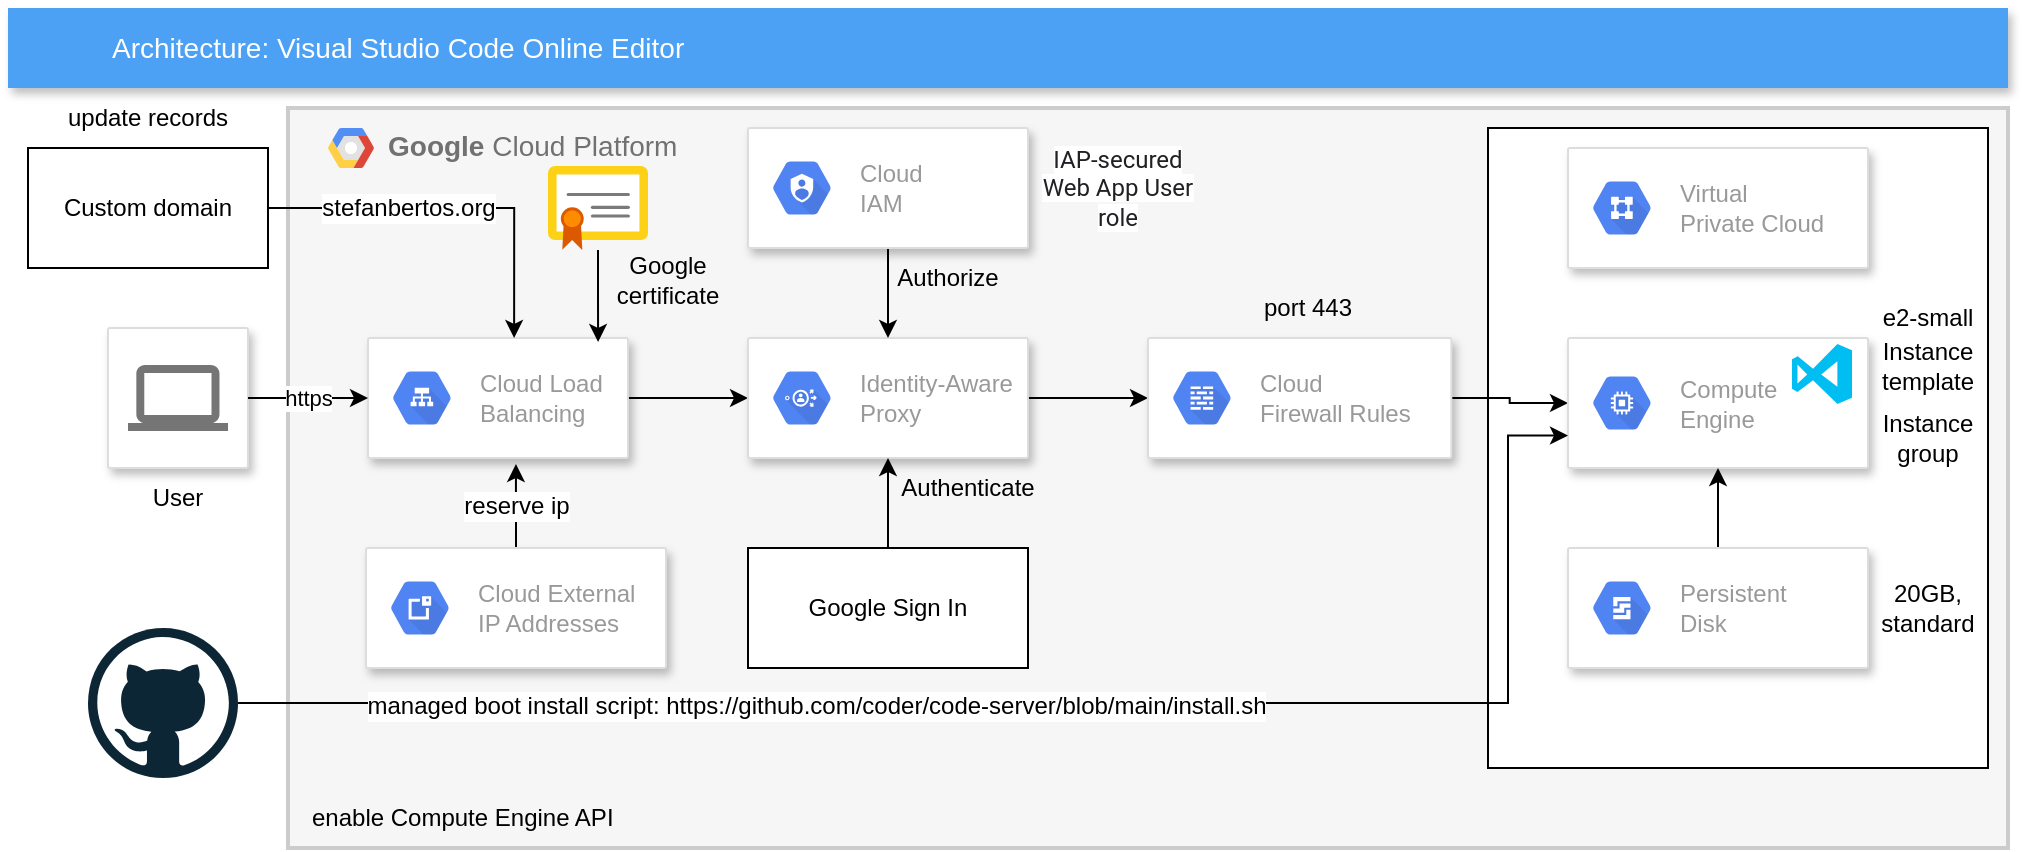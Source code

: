 <mxfile version="17.2.1" type="github">
  <diagram id="f106602c-feb2-e66a-4537-3a34d633f6aa" name="Page-1">
    <mxGraphModel dx="1422" dy="786" grid="1" gridSize="10" guides="1" tooltips="1" connect="1" arrows="1" fold="1" page="1" pageScale="1" pageWidth="1169" pageHeight="827" background="none" math="0" shadow="0">
      <root>
        <mxCell id="0" />
        <mxCell id="1" parent="0" />
        <mxCell id="818" value="Architecture: Visual Studio Code Online Editor" style="fillColor=#4DA1F5;strokeColor=none;shadow=1;gradientColor=none;fontSize=14;align=left;spacingLeft=50;fontColor=#ffffff;html=1;" parent="1" vertex="1">
          <mxGeometry x="160" y="40" width="1000" height="40" as="geometry" />
        </mxCell>
        <mxCell id="987" value="" style="strokeColor=#dddddd;fillColor=#ffffff;shadow=1;strokeWidth=1;rounded=1;absoluteArcSize=1;arcSize=2;labelPosition=center;verticalLabelPosition=middle;align=center;verticalAlign=bottom;spacingLeft=0;fontColor=#999999;fontSize=12;whiteSpace=wrap;spacingBottom=2;html=1;" parent="1" vertex="1">
          <mxGeometry x="210" y="200" width="70" height="70" as="geometry" />
        </mxCell>
        <mxCell id="988" value="" style="dashed=0;connectable=0;html=1;fillColor=#757575;strokeColor=none;shape=mxgraph.gcp2.laptop;part=1;" parent="987" vertex="1">
          <mxGeometry x="0.5" width="50" height="33" relative="1" as="geometry">
            <mxPoint x="-25" y="18.5" as="offset" />
          </mxGeometry>
        </mxCell>
        <mxCell id="ZYMqUd0jCcoyJiXl-_xQ-988" value="User" style="text;html=1;strokeColor=none;fillColor=none;align=center;verticalAlign=middle;whiteSpace=wrap;rounded=0;" vertex="1" parent="1">
          <mxGeometry x="215" y="270" width="60" height="30" as="geometry" />
        </mxCell>
        <mxCell id="14" value="&lt;b&gt;Google &lt;/b&gt;Cloud Platform" style="fillColor=#F6F6F6;strokeColor=#CCCCCC;shadow=0;gradientColor=none;fontSize=14;align=left;spacing=10;fontColor=#717171;9E9E9E;verticalAlign=top;spacingTop=-4;fontStyle=0;spacingLeft=40;html=1;strokeWidth=2;" parent="1" vertex="1">
          <mxGeometry x="300" y="90" width="860" height="370" as="geometry" />
        </mxCell>
        <mxCell id="ZYMqUd0jCcoyJiXl-_xQ-1006" value="" style="rounded=0;whiteSpace=wrap;html=1;fontSize=12;" vertex="1" parent="14">
          <mxGeometry x="600" y="10" width="250" height="320" as="geometry" />
        </mxCell>
        <mxCell id="15" value="" style="shape=mxgraph.gcp2.google_cloud_platform;fillColor=#F6F6F6;strokeColor=none;shadow=0;gradientColor=none;" parent="14" vertex="1">
          <mxGeometry width="23" height="20" relative="1" as="geometry">
            <mxPoint x="20" y="10" as="offset" />
          </mxGeometry>
        </mxCell>
        <mxCell id="ZYMqUd0jCcoyJiXl-_xQ-1001" style="edgeStyle=orthogonalEdgeStyle;rounded=0;orthogonalLoop=1;jettySize=auto;html=1;exitX=1;exitY=0.5;exitDx=0;exitDy=0;entryX=0;entryY=0.5;entryDx=0;entryDy=0;" edge="1" parent="14" source="ZYMqUd0jCcoyJiXl-_xQ-991" target="ZYMqUd0jCcoyJiXl-_xQ-994">
          <mxGeometry relative="1" as="geometry" />
        </mxCell>
        <mxCell id="ZYMqUd0jCcoyJiXl-_xQ-991" value="" style="strokeColor=#dddddd;shadow=1;strokeWidth=1;rounded=1;absoluteArcSize=1;arcSize=2;" vertex="1" parent="14">
          <mxGeometry x="40" y="115" width="130" height="60" as="geometry" />
        </mxCell>
        <mxCell id="ZYMqUd0jCcoyJiXl-_xQ-992" value="Cloud Load&#xa;Balancing" style="sketch=0;dashed=0;connectable=0;html=1;fillColor=#5184F3;strokeColor=none;shape=mxgraph.gcp2.hexIcon;prIcon=cloud_load_balancing;part=1;labelPosition=right;verticalLabelPosition=middle;align=left;verticalAlign=middle;spacingLeft=5;fontColor=#999999;fontSize=12;" vertex="1" parent="ZYMqUd0jCcoyJiXl-_xQ-991">
          <mxGeometry y="0.5" width="44" height="39" relative="1" as="geometry">
            <mxPoint x="5" y="-19.5" as="offset" />
          </mxGeometry>
        </mxCell>
        <mxCell id="ZYMqUd0jCcoyJiXl-_xQ-1002" style="edgeStyle=orthogonalEdgeStyle;rounded=0;orthogonalLoop=1;jettySize=auto;html=1;exitX=1;exitY=0.5;exitDx=0;exitDy=0;entryX=0;entryY=0.5;entryDx=0;entryDy=0;" edge="1" parent="14" source="ZYMqUd0jCcoyJiXl-_xQ-994" target="DUQV_nNhBPcRGy0pp927-1009">
          <mxGeometry relative="1" as="geometry" />
        </mxCell>
        <mxCell id="ZYMqUd0jCcoyJiXl-_xQ-994" value="" style="strokeColor=#dddddd;shadow=1;strokeWidth=1;rounded=1;absoluteArcSize=1;arcSize=2;" vertex="1" parent="14">
          <mxGeometry x="230" y="115" width="140" height="60" as="geometry" />
        </mxCell>
        <mxCell id="ZYMqUd0jCcoyJiXl-_xQ-995" value="Identity-Aware&#xa;Proxy" style="sketch=0;dashed=0;connectable=0;html=1;fillColor=#5184F3;strokeColor=none;shape=mxgraph.gcp2.hexIcon;prIcon=identity_aware_proxy;part=1;labelPosition=right;verticalLabelPosition=middle;align=left;verticalAlign=middle;spacingLeft=5;fontColor=#999999;fontSize=12;" vertex="1" parent="ZYMqUd0jCcoyJiXl-_xQ-994">
          <mxGeometry y="0.5" width="44" height="39" relative="1" as="geometry">
            <mxPoint x="5" y="-19.5" as="offset" />
          </mxGeometry>
        </mxCell>
        <mxCell id="ZYMqUd0jCcoyJiXl-_xQ-1027" style="edgeStyle=orthogonalEdgeStyle;rounded=0;orthogonalLoop=1;jettySize=auto;html=1;exitX=0.5;exitY=0;exitDx=0;exitDy=0;entryX=0.5;entryY=1;entryDx=0;entryDy=0;fontSize=12;" edge="1" parent="14" source="ZYMqUd0jCcoyJiXl-_xQ-996" target="ZYMqUd0jCcoyJiXl-_xQ-994">
          <mxGeometry relative="1" as="geometry" />
        </mxCell>
        <mxCell id="ZYMqUd0jCcoyJiXl-_xQ-996" value="Google Sign In" style="rounded=0;whiteSpace=wrap;html=1;" vertex="1" parent="14">
          <mxGeometry x="230" y="220" width="140" height="60" as="geometry" />
        </mxCell>
        <mxCell id="ZYMqUd0jCcoyJiXl-_xQ-998" value="Authenticate" style="text;html=1;strokeColor=none;fillColor=none;align=center;verticalAlign=middle;whiteSpace=wrap;rounded=0;" vertex="1" parent="14">
          <mxGeometry x="310" y="175" width="60" height="30" as="geometry" />
        </mxCell>
        <mxCell id="ZYMqUd0jCcoyJiXl-_xQ-999" style="edgeStyle=orthogonalEdgeStyle;rounded=0;orthogonalLoop=1;jettySize=auto;html=1;exitX=0.5;exitY=1;exitDx=0;exitDy=0;entryX=0.5;entryY=0;entryDx=0;entryDy=0;" edge="1" parent="14" source="DUQV_nNhBPcRGy0pp927-1001" target="ZYMqUd0jCcoyJiXl-_xQ-994">
          <mxGeometry relative="1" as="geometry" />
        </mxCell>
        <mxCell id="DUQV_nNhBPcRGy0pp927-1001" value="" style="strokeColor=#dddddd;shadow=1;strokeWidth=1;rounded=1;absoluteArcSize=1;arcSize=2;" parent="14" vertex="1">
          <mxGeometry x="230" y="10" width="140" height="60" as="geometry" />
        </mxCell>
        <mxCell id="DUQV_nNhBPcRGy0pp927-1002" value="Cloud&#xa;IAM" style="sketch=0;dashed=0;connectable=0;html=1;fillColor=#5184F3;strokeColor=none;shape=mxgraph.gcp2.hexIcon;prIcon=cloud_iam;part=1;labelPosition=right;verticalLabelPosition=middle;align=left;verticalAlign=middle;spacingLeft=5;fontColor=#999999;fontSize=12;" parent="DUQV_nNhBPcRGy0pp927-1001" vertex="1">
          <mxGeometry y="0.5" width="44" height="39" relative="1" as="geometry">
            <mxPoint x="5" y="-19.5" as="offset" />
          </mxGeometry>
        </mxCell>
        <mxCell id="ZYMqUd0jCcoyJiXl-_xQ-1000" value="Authorize" style="text;html=1;strokeColor=none;fillColor=none;align=center;verticalAlign=middle;whiteSpace=wrap;rounded=0;" vertex="1" parent="14">
          <mxGeometry x="300" y="70" width="60" height="30" as="geometry" />
        </mxCell>
        <mxCell id="ZYMqUd0jCcoyJiXl-_xQ-1003" style="edgeStyle=orthogonalEdgeStyle;rounded=0;orthogonalLoop=1;jettySize=auto;html=1;exitX=1;exitY=0.5;exitDx=0;exitDy=0;" edge="1" parent="14" source="DUQV_nNhBPcRGy0pp927-1009" target="DUQV_nNhBPcRGy0pp927-1005">
          <mxGeometry relative="1" as="geometry" />
        </mxCell>
        <mxCell id="DUQV_nNhBPcRGy0pp927-1009" value="" style="strokeColor=#dddddd;shadow=1;strokeWidth=1;rounded=1;absoluteArcSize=1;arcSize=2;" parent="14" vertex="1">
          <mxGeometry x="430" y="115" width="151.667" height="60" as="geometry" />
        </mxCell>
        <mxCell id="DUQV_nNhBPcRGy0pp927-1010" value="Cloud&#xa;Firewall Rules" style="sketch=0;dashed=0;connectable=0;html=1;fillColor=#5184F3;strokeColor=none;shape=mxgraph.gcp2.hexIcon;prIcon=cloud_firewall_rules;part=1;labelPosition=right;verticalLabelPosition=middle;align=left;verticalAlign=middle;spacingLeft=5;fontColor=#999999;fontSize=12;" parent="DUQV_nNhBPcRGy0pp927-1009" vertex="1">
          <mxGeometry y="0.5" width="44" height="39" relative="1" as="geometry">
            <mxPoint x="5" y="-19.5" as="offset" />
          </mxGeometry>
        </mxCell>
        <mxCell id="DUQV_nNhBPcRGy0pp927-1005" value="" style="strokeColor=#dddddd;shadow=1;strokeWidth=1;rounded=1;absoluteArcSize=1;arcSize=2;" parent="14" vertex="1">
          <mxGeometry x="640" y="115" width="150" height="65" as="geometry" />
        </mxCell>
        <mxCell id="DUQV_nNhBPcRGy0pp927-1006" value="Compute&#xa;Engine" style="sketch=0;dashed=0;connectable=0;html=1;fillColor=#5184F3;strokeColor=none;shape=mxgraph.gcp2.hexIcon;prIcon=compute_engine;part=1;labelPosition=right;verticalLabelPosition=middle;align=left;verticalAlign=middle;spacingLeft=5;fontColor=#999999;fontSize=12;" parent="DUQV_nNhBPcRGy0pp927-1005" vertex="1">
          <mxGeometry y="0.5" width="44" height="39" relative="1" as="geometry">
            <mxPoint x="5" y="-19.5" as="offset" />
          </mxGeometry>
        </mxCell>
        <mxCell id="ZYMqUd0jCcoyJiXl-_xQ-1025" value="" style="shape=image;html=1;verticalAlign=top;verticalLabelPosition=bottom;labelBackgroundColor=#ffffff;imageAspect=0;aspect=fixed;image=https://cdn1.iconfinder.com/data/icons/operating-system-flat-1/30/ubuntu-128.png;fontSize=12;" vertex="1" parent="DUQV_nNhBPcRGy0pp927-1005">
          <mxGeometry x="110" y="30" width="35" height="35" as="geometry" />
        </mxCell>
        <mxCell id="ZYMqUd0jCcoyJiXl-_xQ-1026" value="" style="verticalLabelPosition=bottom;html=1;verticalAlign=top;align=center;strokeColor=none;fillColor=#00BEF2;shape=mxgraph.azure.visual_studio_online;fontSize=12;" vertex="1" parent="DUQV_nNhBPcRGy0pp927-1005">
          <mxGeometry x="112" y="3" width="30" height="30" as="geometry" />
        </mxCell>
        <mxCell id="ZYMqUd0jCcoyJiXl-_xQ-1004" style="edgeStyle=orthogonalEdgeStyle;rounded=0;orthogonalLoop=1;jettySize=auto;html=1;entryX=0.5;entryY=1;entryDx=0;entryDy=0;" edge="1" parent="14" source="DUQV_nNhBPcRGy0pp927-1007" target="DUQV_nNhBPcRGy0pp927-1005">
          <mxGeometry relative="1" as="geometry" />
        </mxCell>
        <mxCell id="DUQV_nNhBPcRGy0pp927-1007" value="" style="strokeColor=#dddddd;shadow=1;strokeWidth=1;rounded=1;absoluteArcSize=1;arcSize=2;" parent="14" vertex="1">
          <mxGeometry x="640" y="220" width="150" height="60" as="geometry" />
        </mxCell>
        <mxCell id="DUQV_nNhBPcRGy0pp927-1008" value="Persistent&#xa;Disk" style="sketch=0;dashed=0;connectable=0;html=1;fillColor=#5184F3;strokeColor=none;shape=mxgraph.gcp2.hexIcon;prIcon=persistent_disk;part=1;labelPosition=right;verticalLabelPosition=middle;align=left;verticalAlign=middle;spacingLeft=5;fontColor=#999999;fontSize=12;" parent="DUQV_nNhBPcRGy0pp927-1007" vertex="1">
          <mxGeometry y="0.5" width="44" height="39" relative="1" as="geometry">
            <mxPoint x="5" y="-19.5" as="offset" />
          </mxGeometry>
        </mxCell>
        <mxCell id="ZYMqUd0jCcoyJiXl-_xQ-1005" value="&lt;span style=&quot;box-sizing: inherit ; color: rgb(32 , 33 , 36) ; font-family: &amp;#34;roboto&amp;#34; , &amp;#34;noto sans&amp;#34; , &amp;#34;noto sans jp&amp;#34; , &amp;#34;noto sans kr&amp;#34; , &amp;#34;noto naskh arabic&amp;#34; , &amp;#34;noto sans thai&amp;#34; , &amp;#34;noto sans hebrew&amp;#34; , &amp;#34;noto sans bengali&amp;#34; , sans-serif ; background-color: rgb(255 , 255 , 255)&quot;&gt;&lt;font style=&quot;font-size: 12px&quot;&gt;IAP-secured &lt;br&gt;Web App User&lt;br&gt;role&lt;br&gt;&lt;/font&gt;&lt;/span&gt;" style="text;html=1;strokeColor=none;fillColor=none;align=center;verticalAlign=middle;whiteSpace=wrap;rounded=0;" vertex="1" parent="14">
          <mxGeometry x="360" y="25" width="110" height="30" as="geometry" />
        </mxCell>
        <mxCell id="DUQV_nNhBPcRGy0pp927-1011" value="" style="strokeColor=#dddddd;shadow=1;strokeWidth=1;rounded=1;absoluteArcSize=1;arcSize=2;" parent="14" vertex="1">
          <mxGeometry x="640" y="20" width="150" height="60" as="geometry" />
        </mxCell>
        <mxCell id="DUQV_nNhBPcRGy0pp927-1012" value="Virtual&#xa;Private Cloud" style="sketch=0;dashed=0;connectable=0;html=1;fillColor=#5184F3;strokeColor=none;shape=mxgraph.gcp2.hexIcon;prIcon=virtual_private_cloud;part=1;labelPosition=right;verticalLabelPosition=middle;align=left;verticalAlign=middle;spacingLeft=5;fontColor=#999999;fontSize=12;" parent="DUQV_nNhBPcRGy0pp927-1011" vertex="1">
          <mxGeometry y="0.5" width="44" height="39" relative="1" as="geometry">
            <mxPoint x="5" y="-19.5" as="offset" />
          </mxGeometry>
        </mxCell>
        <mxCell id="ZYMqUd0jCcoyJiXl-_xQ-1007" value="reserve ip" style="edgeStyle=orthogonalEdgeStyle;rounded=0;orthogonalLoop=1;jettySize=auto;html=1;exitX=0.5;exitY=0;exitDx=0;exitDy=0;entryX=0.569;entryY=1.05;entryDx=0;entryDy=0;entryPerimeter=0;fontSize=12;" edge="1" parent="14" source="ekCEzwZPr6Ho22CTsnSj-992" target="ZYMqUd0jCcoyJiXl-_xQ-991">
          <mxGeometry relative="1" as="geometry" />
        </mxCell>
        <mxCell id="ekCEzwZPr6Ho22CTsnSj-992" value="" style="strokeColor=#dddddd;shadow=1;strokeWidth=1;rounded=1;absoluteArcSize=1;arcSize=2;" parent="14" vertex="1">
          <mxGeometry x="39" y="220" width="150" height="60" as="geometry" />
        </mxCell>
        <mxCell id="ekCEzwZPr6Ho22CTsnSj-993" value="Cloud External&#xa;IP Addresses" style="sketch=0;dashed=0;connectable=0;html=1;fillColor=#5184F3;strokeColor=none;shape=mxgraph.gcp2.hexIcon;prIcon=cloud_external_ip_addresses;part=1;labelPosition=right;verticalLabelPosition=middle;align=left;verticalAlign=middle;spacingLeft=5;fontColor=#999999;fontSize=12;" parent="ekCEzwZPr6Ho22CTsnSj-992" vertex="1">
          <mxGeometry y="0.5" width="44" height="39" relative="1" as="geometry">
            <mxPoint x="5" y="-19.5" as="offset" />
          </mxGeometry>
        </mxCell>
        <mxCell id="ZYMqUd0jCcoyJiXl-_xQ-1008" value="Instance template" style="text;html=1;strokeColor=none;fillColor=none;align=center;verticalAlign=middle;whiteSpace=wrap;rounded=0;fontSize=12;" vertex="1" parent="14">
          <mxGeometry x="790" y="114" width="60" height="30" as="geometry" />
        </mxCell>
        <mxCell id="ZYMqUd0jCcoyJiXl-_xQ-1009" value="Instance group" style="text;html=1;strokeColor=none;fillColor=none;align=center;verticalAlign=middle;whiteSpace=wrap;rounded=0;fontSize=12;" vertex="1" parent="14">
          <mxGeometry x="790" y="150" width="60" height="30" as="geometry" />
        </mxCell>
        <mxCell id="ZYMqUd0jCcoyJiXl-_xQ-1014" style="edgeStyle=orthogonalEdgeStyle;rounded=0;orthogonalLoop=1;jettySize=auto;html=1;entryX=0.885;entryY=0.033;entryDx=0;entryDy=0;entryPerimeter=0;fontSize=12;" edge="1" parent="14" source="ZYMqUd0jCcoyJiXl-_xQ-1013" target="ZYMqUd0jCcoyJiXl-_xQ-991">
          <mxGeometry relative="1" as="geometry" />
        </mxCell>
        <mxCell id="ZYMqUd0jCcoyJiXl-_xQ-1013" value="" style="sketch=0;aspect=fixed;html=1;points=[];align=center;image;fontSize=12;image=img/lib/mscae/Certificate.svg;" vertex="1" parent="14">
          <mxGeometry x="130" y="29" width="50" height="42" as="geometry" />
        </mxCell>
        <mxCell id="ZYMqUd0jCcoyJiXl-_xQ-1015" value="Google certificate" style="text;html=1;strokeColor=none;fillColor=none;align=center;verticalAlign=middle;whiteSpace=wrap;rounded=0;fontSize=12;" vertex="1" parent="14">
          <mxGeometry x="160" y="71" width="60" height="30" as="geometry" />
        </mxCell>
        <mxCell id="ZYMqUd0jCcoyJiXl-_xQ-1016" value="20GB, standard" style="text;html=1;strokeColor=none;fillColor=none;align=center;verticalAlign=middle;whiteSpace=wrap;rounded=0;fontSize=12;" vertex="1" parent="14">
          <mxGeometry x="790" y="235" width="60" height="30" as="geometry" />
        </mxCell>
        <mxCell id="ZYMqUd0jCcoyJiXl-_xQ-1019" value="enable Compute Engine API" style="text;html=1;strokeColor=none;fillColor=none;align=left;verticalAlign=middle;whiteSpace=wrap;rounded=0;fontSize=12;" vertex="1" parent="14">
          <mxGeometry x="10" y="340" width="290" height="30" as="geometry" />
        </mxCell>
        <mxCell id="ZYMqUd0jCcoyJiXl-_xQ-1021" value="port 443" style="text;html=1;strokeColor=none;fillColor=none;align=center;verticalAlign=middle;whiteSpace=wrap;rounded=0;fontSize=12;" vertex="1" parent="14">
          <mxGeometry x="480" y="85" width="60" height="30" as="geometry" />
        </mxCell>
        <mxCell id="ZYMqUd0jCcoyJiXl-_xQ-1017" value="e2-small" style="text;html=1;strokeColor=none;fillColor=none;align=center;verticalAlign=middle;whiteSpace=wrap;rounded=0;fontSize=12;" vertex="1" parent="14">
          <mxGeometry x="790" y="90" width="60" height="30" as="geometry" />
        </mxCell>
        <mxCell id="ZYMqUd0jCcoyJiXl-_xQ-993" value="https" style="edgeStyle=orthogonalEdgeStyle;rounded=0;orthogonalLoop=1;jettySize=auto;html=1;exitX=1;exitY=0.5;exitDx=0;exitDy=0;" edge="1" parent="1" source="987" target="ZYMqUd0jCcoyJiXl-_xQ-991">
          <mxGeometry relative="1" as="geometry" />
        </mxCell>
        <mxCell id="ZYMqUd0jCcoyJiXl-_xQ-1011" style="edgeStyle=orthogonalEdgeStyle;rounded=0;orthogonalLoop=1;jettySize=auto;html=1;entryX=0.562;entryY=0;entryDx=0;entryDy=0;entryPerimeter=0;fontSize=12;" edge="1" parent="1" source="ZYMqUd0jCcoyJiXl-_xQ-1010" target="ZYMqUd0jCcoyJiXl-_xQ-991">
          <mxGeometry relative="1" as="geometry" />
        </mxCell>
        <mxCell id="ZYMqUd0jCcoyJiXl-_xQ-1012" value="stefanbertos.org" style="edgeLabel;html=1;align=center;verticalAlign=middle;resizable=0;points=[];fontSize=12;" vertex="1" connectable="0" parent="ZYMqUd0jCcoyJiXl-_xQ-1011">
          <mxGeometry x="-0.607" y="-2" relative="1" as="geometry">
            <mxPoint x="33" y="-2" as="offset" />
          </mxGeometry>
        </mxCell>
        <mxCell id="ZYMqUd0jCcoyJiXl-_xQ-1010" value="Custom domain" style="rounded=0;whiteSpace=wrap;html=1;fontSize=12;" vertex="1" parent="1">
          <mxGeometry x="170" y="110" width="120" height="60" as="geometry" />
        </mxCell>
        <mxCell id="ZYMqUd0jCcoyJiXl-_xQ-1020" value="update records" style="text;html=1;strokeColor=none;fillColor=none;align=center;verticalAlign=middle;whiteSpace=wrap;rounded=0;fontSize=12;" vertex="1" parent="1">
          <mxGeometry x="180" y="80" width="100" height="30" as="geometry" />
        </mxCell>
        <mxCell id="ZYMqUd0jCcoyJiXl-_xQ-1023" style="edgeStyle=orthogonalEdgeStyle;rounded=0;orthogonalLoop=1;jettySize=auto;html=1;entryX=0;entryY=0.75;entryDx=0;entryDy=0;fontSize=12;" edge="1" parent="1" source="ZYMqUd0jCcoyJiXl-_xQ-1022" target="DUQV_nNhBPcRGy0pp927-1005">
          <mxGeometry relative="1" as="geometry">
            <Array as="points">
              <mxPoint x="910" y="388" />
              <mxPoint x="910" y="254" />
            </Array>
          </mxGeometry>
        </mxCell>
        <mxCell id="ZYMqUd0jCcoyJiXl-_xQ-1024" value="managed boot install script: https://github.com/coder/code-server/blob/main/install.sh" style="edgeLabel;html=1;align=center;verticalAlign=middle;resizable=0;points=[];fontSize=12;" vertex="1" connectable="0" parent="ZYMqUd0jCcoyJiXl-_xQ-1023">
          <mxGeometry x="-0.277" relative="1" as="geometry">
            <mxPoint y="1" as="offset" />
          </mxGeometry>
        </mxCell>
        <mxCell id="ZYMqUd0jCcoyJiXl-_xQ-1022" value="" style="dashed=0;outlineConnect=0;html=1;align=center;labelPosition=center;verticalLabelPosition=bottom;verticalAlign=top;shape=mxgraph.weblogos.github;fontSize=12;" vertex="1" parent="1">
          <mxGeometry x="200" y="350" width="75" height="75" as="geometry" />
        </mxCell>
      </root>
    </mxGraphModel>
  </diagram>
</mxfile>
